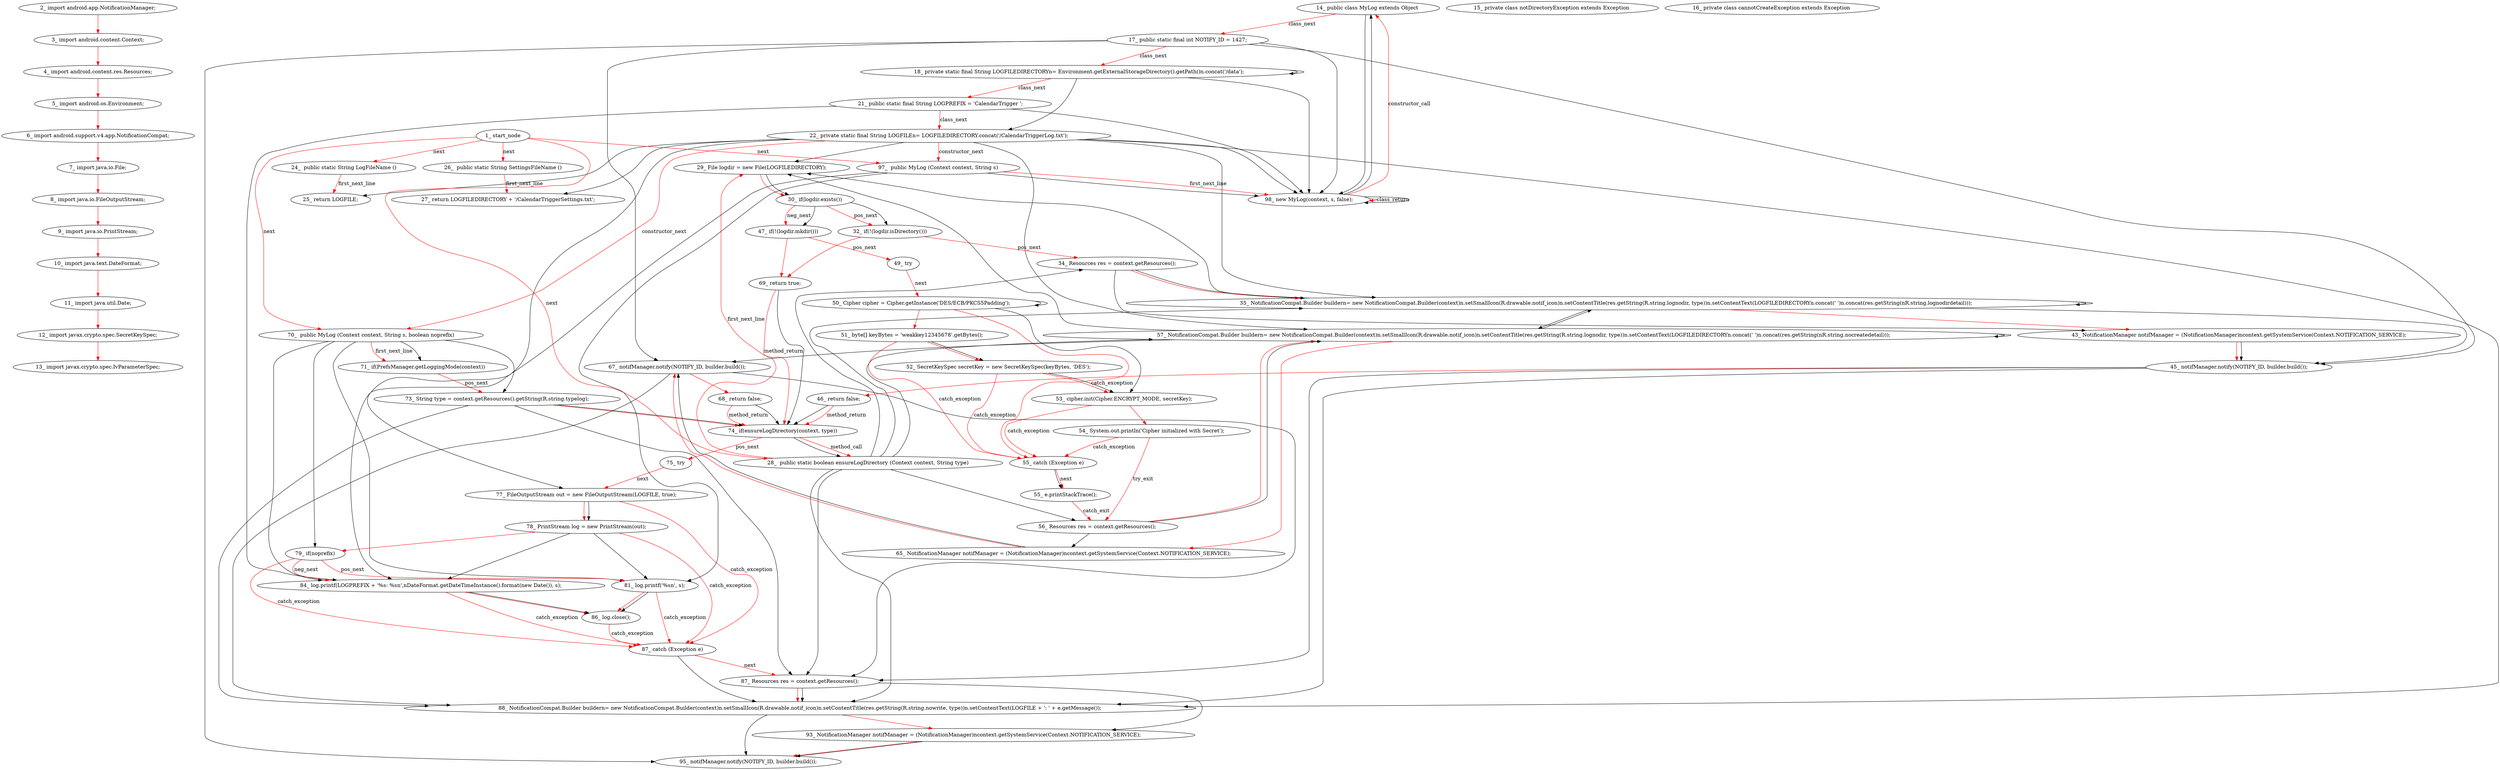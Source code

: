 digraph  {
16 [label="2_ import android.app.NotificationManager;", type_label=expression_statement];
22 [label="3_ import android.content.Context;", type_label=expression_statement];
28 [label="4_ import android.content.res.Resources;", type_label=expression_statement];
36 [label="5_ import android.os.Environment;", type_label=expression_statement];
42 [label="6_ import android.support.v4.app.NotificationCompat;", type_label=expression_statement];
52 [label="7_ import java.io.File;", type_label=expression_statement];
58 [label="8_ import java.io.FileOutputStream;", type_label=expression_statement];
64 [label="9_ import java.io.PrintStream;", type_label=expression_statement];
70 [label="10_ import java.text.DateFormat;", type_label=expression_statement];
76 [label="11_ import java.util.Date;", type_label=expression_statement];
82 [label="12_ import javax.crypto.spec.SecretKeySpec;", type_label=expression_statement];
90 [label="13_ import javax.crypto.spec.IvParameterSpec;", type_label=expression_statement];
98 [label="14_ public class MyLog extends Object ", type_label=class_declaration];
104 [label="15_ private class notDirectoryException extends Exception ", type_label=class_declaration];
110 [label="16_ private class cannotCreateException extends Exception ", type_label=class_declaration];
116 [label="17_ public static final int NOTIFY_ID = 1427;", type_label=expression_statement];
122 [label="18_ private static final String LOGFILEDIRECTORYn= Environment.getExternalStorageDirectory().getPath()n.concat('/data');", type_label=expression_statement];
138 [label="21_ public static final String LOGPREFIX = 'CalendarTrigger ';", type_label=expression_statement];
144 [label="22_ private static final String LOGFILEn= LOGFILEDIRECTORY.concat('/CalendarTriggerLog.txt');", type_label=expression_statement];
154 [label="24_  public static String LogFileName ()", type_label=method_declaration];
160 [label="25_ return LOGFILE;", type_label=return];
162 [label="26_  public static String SettingsFileName ()", type_label=method_declaration];
168 [label="27_ return LOGFILEDIRECTORY + '/CalendarTriggerSettings.txt';", type_label=return];
172 [label="28_  public static boolean ensureLogDirectory (Context context, String type)", type_label=method_declaration];
184 [label="29_ File logdir = new File(LOGFILEDIRECTORY);", type_label=expression_statement];
192 [label="30_ if(logdir.exists())", type_label=if];
199 [label="32_ if(!(logdir.isDirectory()))", type_label=if];
208 [label="34_ Resources res = context.getResources();", type_label=expression_statement];
216 [label="35_ NotificationCompat.Builder buildern= new NotificationCompat.Builder(context)n.setSmallIcon(R.drawable.notif_icon)n.setContentTitle(res.getString(R.string.lognodir, type))n.setContentText(LOGFILEDIRECTORYn.concat(' ')n.concat(res.getString(nR.string.lognodirdetail)));", type_label=expression_statement];
269 [label="43_ NotificationManager notifManager = (NotificationManager)ncontext.getSystemService(Context.NOTIFICATION_SERVICE);", type_label=expression_statement];
282 [label="45_ notifManager.notify(NOTIFY_ID, builder.build());", type_label=expression_statement];
292 [label="46_ return false;", type_label=return];
294 [label="47_ if(!(logdir.mkdir()))", type_label=if];
303 [label="49_ try", type_label=try];
305 [label="50_ Cipher cipher = Cipher.getInstance('DES/ECB/PKCS5Padding');", type_label=expression_statement];
314 [label="51_ byte[] keyBytes = 'weakkey12345678'.getBytes();", type_label=expression_statement];
324 [label="52_ SecretKeySpec secretKey = new SecretKeySpec(keyBytes, 'DES');", type_label=expression_statement];
333 [label="53_ cipher.init(Cipher.ENCRYPT_MODE, secretKey);", type_label=expression_statement];
342 [label="54_ System.out.println('Cipher initialized with Secret');", type_label=expression_statement];
350 [label="55_ catch (Exception e)", type_label=catch];
356 [label="55_ e.printStackTrace();", type_label=expression_statement];
361 [label="56_ Resources res = context.getResources();", type_label=expression_statement];
369 [label="57_ NotificationCompat.Builder buildern= new NotificationCompat.Builder(context)n.setSmallIcon(R.drawable.notif_icon)n.setContentTitle(res.getString(R.string.lognodir, type))n.setContentText(LOGFILEDIRECTORYn.concat(' ')n.concat(res.getString(nR.string.nocreatedetail)));", type_label=expression_statement];
422 [label="65_ NotificationManager notifManager = (NotificationManager)ncontext.getSystemService(Context.NOTIFICATION_SERVICE);", type_label=expression_statement];
435 [label="67_ notifManager.notify(NOTIFY_ID, builder.build());", type_label=expression_statement];
445 [label="68_ return false;", type_label=return];
447 [label="69_ return true;", type_label=return];
449 [label="70_  public MyLog (Context context, String s, boolean noprefix)", type_label=constructor_declaration];
463 [label="71_ if(PrefsManager.getLoggingMode(context))", type_label=if];
471 [label="73_ String type = context.getResources().getString(R.string.typelog);", type_label=expression_statement];
487 [label="74_ if(ensureLogDirectory(context, type))", type_label=if];
494 [label="75_ try", type_label=try];
496 [label="77_ FileOutputStream out = new FileOutputStream(LOGFILE, true);", type_label=expression_statement];
505 [label="78_ PrintStream log = new PrintStream(out);", type_label=expression_statement];
513 [label="79_ if(noprefix)", type_label=if];
517 [label="81_ log.printf('%sn', s);", type_label=expression_statement];
525 [label="84_ log.printf(LOGPREFIX + '%s: %sn',nDateFormat.getDateTimeInstance().format(new Date()), s);", type_label=expression_statement];
544 [label="86_ log.close();", type_label=expression_statement];
549 [label="87_ catch (Exception e)", type_label=catch];
555 [label="87_ Resources res = context.getResources();", type_label=expression_statement];
563 [label="88_ NotificationCompat.Builder buildern= new NotificationCompat.Builder(context)n.setSmallIcon(R.drawable.notif_icon)n.setContentTitle(res.getString(R.string.nowrite, type))n.setContentText(LOGFILE + ': ' + e.getMessage());", type_label=expression_statement];
607 [label="93_ NotificationManager notifManager = (NotificationManager)ncontext.getSystemService(Context.NOTIFICATION_SERVICE);", type_label=expression_statement];
620 [label="95_ notifManager.notify(NOTIFY_ID, builder.build());", type_label=expression_statement];
630 [label="97_  public MyLog (Context context, String s)", type_label=constructor_declaration];
641 [label="98_ new MyLog(context, s, false);", type_label=expression_statement];
1 [label="1_ start_node", type_label=start];
16 -> 22  [color=red, controlflow_type="next_line 1', edge_type=CFG_edge, key=0, label='next_line 1"];
22 -> 28  [color=red, controlflow_type="next_line 1', edge_type=CFG_edge, key=0, label='next_line 1"];
28 -> 36  [color=red, controlflow_type="next_line 1', edge_type=CFG_edge, key=0, label='next_line 1"];
36 -> 42  [color=red, controlflow_type="next_line 1', edge_type=CFG_edge, key=0, label='next_line 1"];
42 -> 52  [color=red, controlflow_type="next_line 1', edge_type=CFG_edge, key=0, label='next_line 1"];
52 -> 58  [color=red, controlflow_type="next_line 1', edge_type=CFG_edge, key=0, label='next_line 1"];
58 -> 64  [color=red, controlflow_type="next_line 1', edge_type=CFG_edge, key=0, label='next_line 1"];
64 -> 70  [color=red, controlflow_type="next_line 1', edge_type=CFG_edge, key=0, label='next_line 1"];
70 -> 76  [color=red, controlflow_type="next_line 1', edge_type=CFG_edge, key=0, label='next_line 1"];
76 -> 82  [color=red, controlflow_type="next_line 1', edge_type=CFG_edge, key=0, label='next_line 1"];
82 -> 90  [color=red, controlflow_type="next_line 1', edge_type=CFG_edge, key=0, label='next_line 1"];
98 -> 116  [color=red, controlflow_type=class_next, edge_type=CFG_edge, key=0, label=class_next];
98 -> 641  [key=0];
116 -> 122  [color=red, controlflow_type=class_next, edge_type=CFG_edge, key=0, label=class_next];
116 -> 282  [key=0, used_def=NOTIFY_ID];
116 -> 435  [key=0, used_def=NOTIFY_ID];
116 -> 620  [key=0, used_def=NOTIFY_ID];
116 -> 641  [key=0];
122 -> 138  [color=red, controlflow_type=class_next, edge_type=CFG_edge, key=0, label=class_next];
122 -> 122  [key=0, used_def=Environment];
122 -> 144  [key=0, used_def=LOGFILEDIRECTORY];
122 -> 641  [key=0];
138 -> 144  [color=red, controlflow_type=class_next, edge_type=CFG_edge, key=0, label=class_next];
138 -> 525  [key=0, used_def=LOGPREFIX];
138 -> 641  [key=0];
144 -> 449  [color=red, controlflow_type=constructor_next, edge_type=CFG_edge, key=0, label=constructor_next];
144 -> 630  [color=red, controlflow_type=constructor_next, edge_type=CFG_edge, key=0, label=constructor_next];
144 -> 160  [key=0, used_def=LOGFILE];
144 -> 168  [key=0, used_def=LOGFILEDIRECTORY];
144 -> 184  [key=0, used_def=LOGFILEDIRECTORY];
144 -> 216  [key=0, used_def=LOGFILEDIRECTORY];
144 -> 369  [key=0, used_def=LOGFILEDIRECTORY];
144 -> 496  [key=0, used_def=LOGFILE];
144 -> 563  [key=0, used_def=LOGFILE];
144 -> 641  [key=0];
154 -> 160  [color=red, controlflow_type=first_next_line, edge_type=CFG_edge, key=0, label=first_next_line];
162 -> 168  [color=red, controlflow_type=first_next_line, edge_type=CFG_edge, key=0, label=first_next_line];
172 -> 184  [color=red, controlflow_type=first_next_line, edge_type=CFG_edge, key=0, label=first_next_line];
172 -> 208  [key=0, used_def=context];
172 -> 216  [key=0, used_def=type];
172 -> 361  [key=0, used_def=context];
172 -> 369  [key=0, used_def=type];
172 -> 555  [key=0, used_def=context];
172 -> 563  [key=0, used_def=type];
184 -> 192  [color=red, controlflow_type="next_line 1', edge_type=CFG_edge, key=0, label='next_line 1"];
184 -> 192  [key=1, used_def=logdir];
192 -> 199  [color=red, controlflow_type=pos_next, edge_type=CFG_edge, key=0, label=pos_next];
192 -> 199  [key=1, used_def=logdir];
192 -> 294  [color=red, controlflow_type=neg_next, edge_type=CFG_edge, key=0, label=neg_next];
192 -> 294  [key=1, used_def=logdir];
199 -> 208  [color=red, controlflow_type=pos_next, edge_type=CFG_edge, key=0, label=pos_next];
199 -> 447  [color=red, controlflow_type="next_line 6', edge_type=CFG_edge, key=0, label='next_line 6"];
208 -> 216  [color=red, controlflow_type="next_line 1', edge_type=CFG_edge, key=0, label='next_line 1"];
208 -> 216  [key=1, used_def=context];
208 -> 269  [key=0, used_def=context];
216 -> 269  [color=red, controlflow_type="next_line 1', edge_type=CFG_edge, key=0, label='next_line 1"];
216 -> 184  [key=0, used_def=LOGFILEDIRECTORY];
216 -> 216  [key=0, used_def=LOGFILEDIRECTORY];
216 -> 282  [key=0, used_def=builder];
216 -> 369  [key=0, used_def=LOGFILEDIRECTORY];
269 -> 282  [color=red, controlflow_type="next_line 1', edge_type=CFG_edge, key=0, label='next_line 1"];
269 -> 282  [key=1, used_def=notifManager];
282 -> 292  [color=red, controlflow_type="next_line 1', edge_type=CFG_edge, key=0, label='next_line 1"];
282 -> 555  [key=0, used_def=context];
282 -> 563  [key=0, used_def=type];
292 -> 487  [color=red, controlflow_type=method_return, edge_type=CFG_edge, key=0, label=method_return];
292 -> 487  [key=1];
294 -> 303  [color=red, controlflow_type=pos_next, edge_type=CFG_edge, key=0, label=pos_next];
294 -> 447  [color=red, controlflow_type="next_line 6', edge_type=CFG_edge, key=0, label='next_line 6"];
303 -> 305  [color=red, controlflow_type=next, edge_type=CFG_edge, key=0, label=next];
305 -> 314  [color=red, controlflow_type="next_line 1', edge_type=CFG_edge, key=0, label='next_line 1"];
305 -> 350  [color=red, controlflow_type=catch_exception, edge_type=CFG_edge, key=0, label=catch_exception];
305 -> 305  [key=0, used_def=Cipher];
305 -> 333  [key=0, used_def=cipher];
314 -> 324  [color=red, controlflow_type="next_line 1', edge_type=CFG_edge, key=0, label='next_line 1"];
314 -> 324  [key=1, used_def=keyBytes];
314 -> 350  [color=red, controlflow_type=catch_exception, edge_type=CFG_edge, key=0, label=catch_exception];
324 -> 333  [color=red, controlflow_type="next_line 1', edge_type=CFG_edge, key=0, label='next_line 1"];
324 -> 333  [key=1, used_def=secretKey];
324 -> 350  [color=red, controlflow_type=catch_exception, edge_type=CFG_edge, key=0, label=catch_exception];
333 -> 342  [color=red, controlflow_type="next_line 1', edge_type=CFG_edge, key=0, label='next_line 1"];
333 -> 350  [color=red, controlflow_type=catch_exception, edge_type=CFG_edge, key=0, label=catch_exception];
342 -> 350  [color=red, controlflow_type=catch_exception, edge_type=CFG_edge, key=0, label=catch_exception];
342 -> 361  [color=red, controlflow_type=try_exit, edge_type=CFG_edge, key=0, label=try_exit];
350 -> 356  [color=red, controlflow_type=next, edge_type=CFG_edge, key=0, label=next];
350 -> 356  [key=1, used_def=e];
356 -> 361  [color=red, controlflow_type=catch_exit, edge_type=CFG_edge, key=0, label=catch_exit];
361 -> 369  [color=red, controlflow_type="next_line 1', edge_type=CFG_edge, key=0, label='next_line 1"];
361 -> 369  [key=1, used_def=context];
361 -> 422  [key=0, used_def=context];
369 -> 422  [color=red, controlflow_type="next_line 1', edge_type=CFG_edge, key=0, label='next_line 1"];
369 -> 184  [key=0, used_def=LOGFILEDIRECTORY];
369 -> 216  [key=0, used_def=LOGFILEDIRECTORY];
369 -> 369  [key=0, used_def=LOGFILEDIRECTORY];
369 -> 435  [key=0, used_def=builder];
422 -> 435  [color=red, controlflow_type="next_line 1', edge_type=CFG_edge, key=0, label='next_line 1"];
422 -> 435  [key=1, used_def=notifManager];
435 -> 445  [color=red, controlflow_type="next_line 1', edge_type=CFG_edge, key=0, label='next_line 1"];
435 -> 555  [key=0, used_def=context];
435 -> 563  [key=0, used_def=type];
445 -> 487  [color=red, controlflow_type=method_return, edge_type=CFG_edge, key=0, label=method_return];
445 -> 487  [key=1];
447 -> 487  [color=red, controlflow_type=method_return, edge_type=CFG_edge, key=0, label=method_return];
447 -> 487  [key=1];
449 -> 463  [color=red, controlflow_type=first_next_line, edge_type=CFG_edge, key=0, label=first_next_line];
449 -> 463  [key=1, used_def=context];
449 -> 471  [key=0, used_def=context];
449 -> 513  [key=0, used_def=noprefix];
449 -> 517  [key=0, used_def=s];
449 -> 525  [key=0, used_def=s];
463 -> 471  [color=red, controlflow_type=pos_next, edge_type=CFG_edge, key=0, label=pos_next];
471 -> 487  [color=red, controlflow_type="next_line 1', edge_type=CFG_edge, key=0, label='next_line 1"];
471 -> 487  [key=1, used_def=context];
471 -> 555  [key=0, used_def=context];
471 -> 563  [key=0, used_def=type];
487 -> 494  [color=red, controlflow_type=pos_next, edge_type=CFG_edge, key=0, label=pos_next];
487 -> 172  [color=red, controlflow_type="method_call|489", edge_type=CFG_edge, key=0, label=method_call];
487 -> 172  [key=1];
494 -> 496  [color=red, controlflow_type=next, edge_type=CFG_edge, key=0, label=next];
496 -> 505  [color=red, controlflow_type="next_line 1', edge_type=CFG_edge, key=0, label='next_line 1"];
496 -> 505  [key=1, used_def=out];
496 -> 549  [color=red, controlflow_type=catch_exception, edge_type=CFG_edge, key=0, label=catch_exception];
505 -> 513  [color=red, controlflow_type="next_line 1', edge_type=CFG_edge, key=0, label='next_line 1"];
505 -> 549  [color=red, controlflow_type=catch_exception, edge_type=CFG_edge, key=0, label=catch_exception];
505 -> 517  [key=0, used_def=log];
505 -> 525  [key=0, used_def=log];
513 -> 549  [color=red, controlflow_type=catch_exception, edge_type=CFG_edge, key=0, label=catch_exception];
513 -> 517  [color=red, controlflow_type=pos_next, edge_type=CFG_edge, key=0, label=pos_next];
513 -> 525  [color=red, controlflow_type=neg_next, edge_type=CFG_edge, key=0, label=neg_next];
517 -> 549  [color=red, controlflow_type=catch_exception, edge_type=CFG_edge, key=0, label=catch_exception];
517 -> 544  [color=red, controlflow_type="next_line 2', edge_type=CFG_edge, key=0, label='next_line 2"];
517 -> 544  [key=1, used_def=log];
525 -> 549  [color=red, controlflow_type=catch_exception, edge_type=CFG_edge, key=0, label=catch_exception];
525 -> 544  [color=red, controlflow_type="next_line 4', edge_type=CFG_edge, key=0, label='next_line 4"];
525 -> 544  [key=1, used_def=log];
544 -> 549  [color=red, controlflow_type=catch_exception, edge_type=CFG_edge, key=0, label=catch_exception];
549 -> 555  [color=red, controlflow_type=next, edge_type=CFG_edge, key=0, label=next];
549 -> 563  [key=0, used_def=e];
555 -> 563  [color=red, controlflow_type="next_line 1', edge_type=CFG_edge, key=0, label='next_line 1"];
555 -> 563  [key=1, used_def=context];
555 -> 607  [key=0, used_def=context];
563 -> 607  [color=red, controlflow_type="next_line 1', edge_type=CFG_edge, key=0, label='next_line 1"];
563 -> 620  [key=0, used_def=builder];
607 -> 620  [color=red, controlflow_type="next_line 1', edge_type=CFG_edge, key=0, label='next_line 1"];
607 -> 620  [key=1, used_def=notifManager];
630 -> 641  [color=red, controlflow_type=first_next_line, edge_type=CFG_edge, key=0, label=first_next_line];
630 -> 641  [key=1, used_def=context];
630 -> 517  [key=0, used_def=s];
630 -> 525  [key=0, used_def=s];
641 -> 98  [color=red, controlflow_type="constructor_call|642", edge_type=CFG_edge, key=0, label=constructor_call, target_constructor=449];
641 -> 98  [key=1];
641 -> 641  [color=red, controlflow_type=class_return, edge_type=CFG_edge, key=0, label=class_return];
641 -> 641  [key=1];
1 -> 154  [color=red, controlflow_type=next, edge_type=CFG_edge, key=0, label=next];
1 -> 162  [color=red, controlflow_type=next, edge_type=CFG_edge, key=0, label=next];
1 -> 172  [color=red, controlflow_type=next, edge_type=CFG_edge, key=0, label=next];
1 -> 449  [color=red, controlflow_type=next, edge_type=CFG_edge, key=0, label=next];
1 -> 630  [color=red, controlflow_type=next, edge_type=CFG_edge, key=0, label=next];
}

